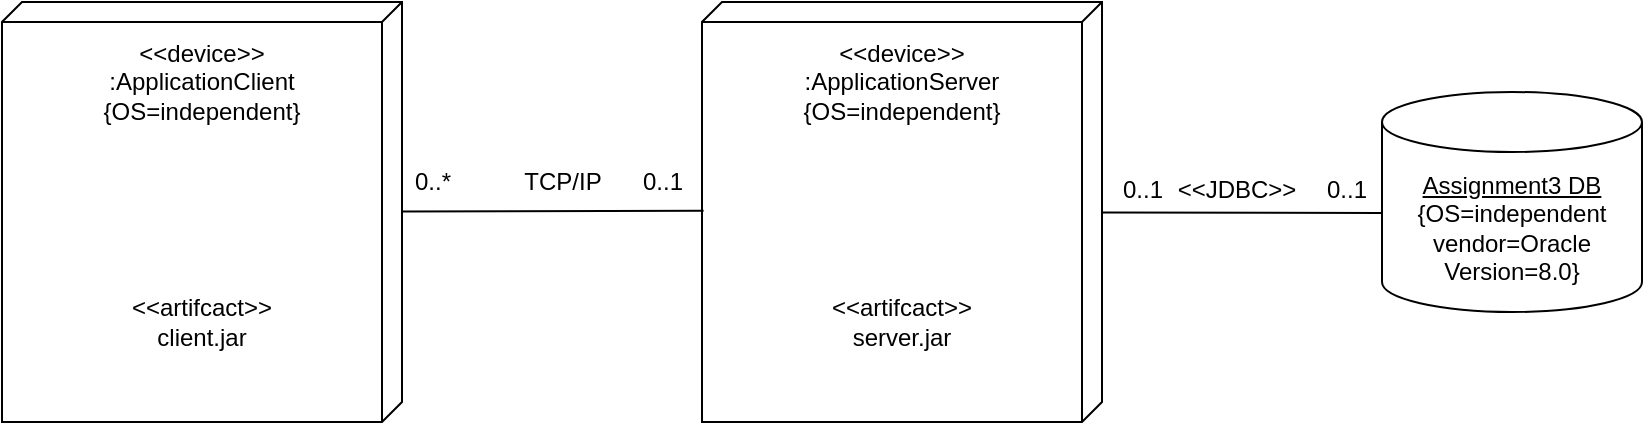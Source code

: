 <mxfile version="14.0.1" type="github">
  <diagram id="dBRtx-TbVDWdsvKZ1wc_" name="Page-1">
    <mxGraphModel dx="2512" dy="805" grid="1" gridSize="10" guides="1" tooltips="1" connect="1" arrows="1" fold="1" page="1" pageScale="1" pageWidth="850" pageHeight="1100" background="none" math="0" shadow="0">
      <root>
        <mxCell id="0" />
        <mxCell id="1" parent="0" />
        <mxCell id="52" style="edgeStyle=orthogonalEdgeStyle;rounded=0;orthogonalLoop=1;jettySize=auto;html=1;exitX=0.5;exitY=0.5;exitDx=0;exitDy=0;exitPerimeter=0;" parent="1" edge="1">
          <mxGeometry relative="1" as="geometry">
            <mxPoint x="220" y="530" as="targetPoint" />
          </mxGeometry>
        </mxCell>
        <mxCell id="171" value="&lt;u&gt;Assignment3 DB&lt;br&gt;&lt;/u&gt;{OS=independent&lt;br&gt;vendor=Oracle&lt;br&gt;Version=8.0}" style="shape=cylinder3;whiteSpace=wrap;html=1;boundedLbl=1;backgroundOutline=1;size=15;" parent="1" vertex="1">
          <mxGeometry x="650" y="215" width="130" height="110" as="geometry" />
        </mxCell>
        <mxCell id="172" value="" style="verticalAlign=top;align=center;spacingTop=8;spacingLeft=2;spacingRight=12;shape=cube;size=10;direction=south;fontStyle=4;html=1;" parent="1" vertex="1">
          <mxGeometry x="310" y="170" width="200" height="210" as="geometry" />
        </mxCell>
        <mxCell id="174" value="&amp;lt;&amp;lt;device&amp;gt;&amp;gt;&lt;br&gt;:ApplicationServer&lt;br&gt;{OS=independent}" style="text;html=1;strokeColor=none;fillColor=none;align=center;verticalAlign=middle;whiteSpace=wrap;rounded=0;" parent="1" vertex="1">
          <mxGeometry x="390" y="200" width="40" height="20" as="geometry" />
        </mxCell>
        <mxCell id="175" value="&amp;lt;&amp;lt;JDBC&amp;gt;&amp;gt;" style="text;html=1;align=center;verticalAlign=middle;resizable=0;points=[];autosize=1;" parent="1" vertex="1">
          <mxGeometry x="542" y="254" width="70" height="20" as="geometry" />
        </mxCell>
        <mxCell id="178" value="" style="verticalAlign=top;align=center;spacingTop=8;spacingLeft=2;spacingRight=12;shape=cube;size=10;direction=south;fontStyle=4;html=1;" parent="1" vertex="1">
          <mxGeometry x="-40" y="170" width="200" height="210" as="geometry" />
        </mxCell>
        <mxCell id="179" value="&amp;lt;&amp;lt;device&amp;gt;&amp;gt;&lt;br&gt;:ApplicationClient&lt;br&gt;{OS=independent}" style="text;html=1;strokeColor=none;fillColor=none;align=center;verticalAlign=middle;whiteSpace=wrap;rounded=0;" parent="1" vertex="1">
          <mxGeometry x="40" y="200" width="40" height="20" as="geometry" />
        </mxCell>
        <mxCell id="181" value="0..1" style="text;html=1;align=center;verticalAlign=middle;resizable=0;points=[];autosize=1;" parent="1" vertex="1">
          <mxGeometry x="270" y="250" width="40" height="20" as="geometry" />
        </mxCell>
        <mxCell id="182" value="0..*" style="text;html=1;align=center;verticalAlign=middle;resizable=0;points=[];autosize=1;" parent="1" vertex="1">
          <mxGeometry x="160" y="250" width="30" height="20" as="geometry" />
        </mxCell>
        <mxCell id="183" value="TCP/IP" style="text;html=1;align=center;verticalAlign=middle;resizable=0;points=[];autosize=1;" parent="1" vertex="1">
          <mxGeometry x="215" y="250" width="50" height="20" as="geometry" />
        </mxCell>
        <mxCell id="184" value="0..1" style="text;html=1;align=center;verticalAlign=middle;resizable=0;points=[];autosize=1;" parent="1" vertex="1">
          <mxGeometry x="612" y="254" width="40" height="20" as="geometry" />
        </mxCell>
        <mxCell id="185" value="0..1" style="text;html=1;align=center;verticalAlign=middle;resizable=0;points=[];autosize=1;" parent="1" vertex="1">
          <mxGeometry x="510" y="254" width="40" height="20" as="geometry" />
        </mxCell>
        <mxCell id="TWgoRbdtEqrG0AvlTeRi-185" value="" style="endArrow=none;html=1;entryX=0.497;entryY=0.996;entryDx=0;entryDy=0;entryPerimeter=0;exitX=0.499;exitY=0;exitDx=0;exitDy=0;exitPerimeter=0;" parent="1" source="178" target="172" edge="1">
          <mxGeometry width="50" height="50" relative="1" as="geometry">
            <mxPoint x="160" y="325" as="sourcePoint" />
            <mxPoint x="230.711" y="275" as="targetPoint" />
          </mxGeometry>
        </mxCell>
        <mxCell id="TWgoRbdtEqrG0AvlTeRi-186" value="" style="endArrow=none;html=1;entryX=0;entryY=0.55;entryDx=0;entryDy=0;entryPerimeter=0;" parent="1" source="172" target="171" edge="1">
          <mxGeometry width="50" height="50" relative="1" as="geometry">
            <mxPoint x="510" y="325" as="sourcePoint" />
            <mxPoint x="580.711" y="275" as="targetPoint" />
          </mxGeometry>
        </mxCell>
        <mxCell id="s9q6yfJYXZqdCNagWNGO-185" value="&amp;lt;&amp;lt;artifcact&amp;gt;&amp;gt;&lt;br&gt;client.jar" style="text;html=1;strokeColor=none;fillColor=none;align=center;verticalAlign=middle;whiteSpace=wrap;rounded=0;" vertex="1" parent="1">
          <mxGeometry x="40" y="320" width="40" height="20" as="geometry" />
        </mxCell>
        <mxCell id="s9q6yfJYXZqdCNagWNGO-186" value="&amp;lt;&amp;lt;artifcact&amp;gt;&amp;gt;&lt;br&gt;server.jar" style="text;html=1;strokeColor=none;fillColor=none;align=center;verticalAlign=middle;whiteSpace=wrap;rounded=0;" vertex="1" parent="1">
          <mxGeometry x="390" y="320" width="40" height="20" as="geometry" />
        </mxCell>
      </root>
    </mxGraphModel>
  </diagram>
</mxfile>
